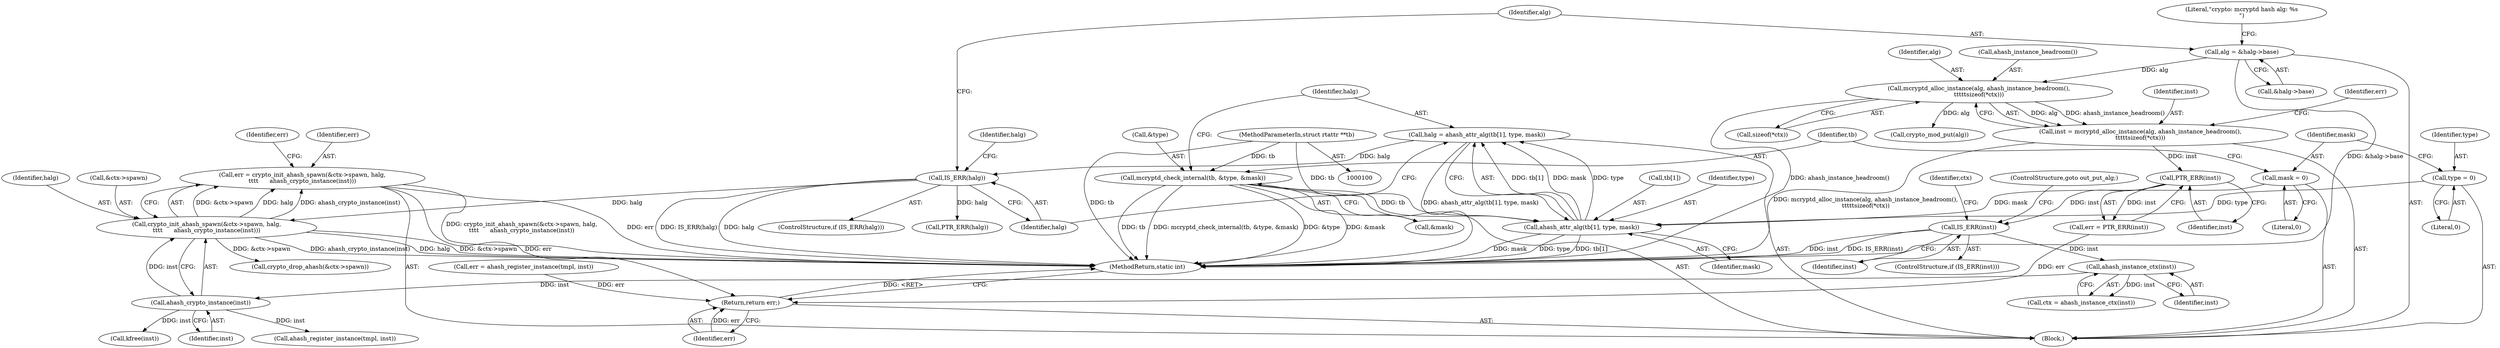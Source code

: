 digraph "0_linux_48a992727d82cb7db076fa15d372178743b1f4cd_0@API" {
"1000174" [label="(Call,err = crypto_init_ahash_spawn(&ctx->spawn, halg,\n\t\t\t\t      ahash_crypto_instance(inst)))"];
"1000176" [label="(Call,crypto_init_ahash_spawn(&ctx->spawn, halg,\n\t\t\t\t      ahash_crypto_instance(inst)))"];
"1000133" [label="(Call,IS_ERR(halg))"];
"1000124" [label="(Call,halg = ahash_attr_alg(tb[1], type, mask))"];
"1000126" [label="(Call,ahash_attr_alg(tb[1], type, mask))"];
"1000118" [label="(Call,mcryptd_check_internal(tb, &type, &mask))"];
"1000102" [label="(MethodParameterIn,struct rtattr **tb)"];
"1000110" [label="(Call,type = 0)"];
"1000114" [label="(Call,mask = 0)"];
"1000182" [label="(Call,ahash_crypto_instance(inst))"];
"1000167" [label="(Call,ahash_instance_ctx(inst))"];
"1000162" [label="(Call,IS_ERR(inst))"];
"1000159" [label="(Call,PTR_ERR(inst))"];
"1000149" [label="(Call,inst = mcryptd_alloc_instance(alg, ahash_instance_headroom(),\n\t\t\t\t\tsizeof(*ctx)))"];
"1000151" [label="(Call,mcryptd_alloc_instance(alg, ahash_instance_headroom(),\n\t\t\t\t\tsizeof(*ctx)))"];
"1000138" [label="(Call,alg = &halg->base)"];
"1000341" [label="(Return,return err;)"];
"1000168" [label="(Identifier,inst)"];
"1000154" [label="(Call,sizeof(*ctx))"];
"1000336" [label="(Call,kfree(inst))"];
"1000138" [label="(Call,alg = &halg->base)"];
"1000185" [label="(Identifier,err)"];
"1000175" [label="(Identifier,err)"];
"1000110" [label="(Call,type = 0)"];
"1000112" [label="(Literal,0)"];
"1000182" [label="(Call,ahash_crypto_instance(inst))"];
"1000176" [label="(Call,crypto_init_ahash_spawn(&ctx->spawn, halg,\n\t\t\t\t      ahash_crypto_instance(inst)))"];
"1000119" [label="(Identifier,tb)"];
"1000163" [label="(Identifier,inst)"];
"1000149" [label="(Call,inst = mcryptd_alloc_instance(alg, ahash_instance_headroom(),\n\t\t\t\t\tsizeof(*ctx)))"];
"1000330" [label="(Call,crypto_drop_ahash(&ctx->spawn))"];
"1000122" [label="(Call,&mask)"];
"1000342" [label="(Identifier,err)"];
"1000322" [label="(Call,err = ahash_register_instance(tmpl, inst))"];
"1000139" [label="(Identifier,alg)"];
"1000174" [label="(Call,err = crypto_init_ahash_spawn(&ctx->spawn, halg,\n\t\t\t\t      ahash_crypto_instance(inst)))"];
"1000120" [label="(Call,&type)"];
"1000166" [label="(Identifier,ctx)"];
"1000152" [label="(Identifier,alg)"];
"1000159" [label="(Call,PTR_ERR(inst))"];
"1000140" [label="(Call,&halg->base)"];
"1000162" [label="(Call,IS_ERR(inst))"];
"1000145" [label="(Literal,\"crypto: mcryptd hash alg: %s\n\")"];
"1000181" [label="(Identifier,halg)"];
"1000161" [label="(ControlStructure,if (IS_ERR(inst)))"];
"1000324" [label="(Call,ahash_register_instance(tmpl, inst))"];
"1000151" [label="(Call,mcryptd_alloc_instance(alg, ahash_instance_headroom(),\n\t\t\t\t\tsizeof(*ctx)))"];
"1000125" [label="(Identifier,halg)"];
"1000177" [label="(Call,&ctx->spawn)"];
"1000104" [label="(Block,)"];
"1000131" [label="(Identifier,mask)"];
"1000153" [label="(Call,ahash_instance_headroom())"];
"1000150" [label="(Identifier,inst)"];
"1000116" [label="(Literal,0)"];
"1000160" [label="(Identifier,inst)"];
"1000137" [label="(Identifier,halg)"];
"1000164" [label="(ControlStructure,goto out_put_alg;)"];
"1000132" [label="(ControlStructure,if (IS_ERR(halg)))"];
"1000127" [label="(Call,tb[1])"];
"1000118" [label="(Call,mcryptd_check_internal(tb, &type, &mask))"];
"1000165" [label="(Call,ctx = ahash_instance_ctx(inst))"];
"1000341" [label="(Return,return err;)"];
"1000115" [label="(Identifier,mask)"];
"1000343" [label="(MethodReturn,static int)"];
"1000114" [label="(Call,mask = 0)"];
"1000158" [label="(Identifier,err)"];
"1000133" [label="(Call,IS_ERR(halg))"];
"1000136" [label="(Call,PTR_ERR(halg))"];
"1000124" [label="(Call,halg = ahash_attr_alg(tb[1], type, mask))"];
"1000126" [label="(Call,ahash_attr_alg(tb[1], type, mask))"];
"1000130" [label="(Identifier,type)"];
"1000134" [label="(Identifier,halg)"];
"1000102" [label="(MethodParameterIn,struct rtattr **tb)"];
"1000183" [label="(Identifier,inst)"];
"1000167" [label="(Call,ahash_instance_ctx(inst))"];
"1000157" [label="(Call,err = PTR_ERR(inst))"];
"1000111" [label="(Identifier,type)"];
"1000339" [label="(Call,crypto_mod_put(alg))"];
"1000174" -> "1000104"  [label="AST: "];
"1000174" -> "1000176"  [label="CFG: "];
"1000175" -> "1000174"  [label="AST: "];
"1000176" -> "1000174"  [label="AST: "];
"1000185" -> "1000174"  [label="CFG: "];
"1000174" -> "1000343"  [label="DDG: crypto_init_ahash_spawn(&ctx->spawn, halg,\n\t\t\t\t      ahash_crypto_instance(inst))"];
"1000174" -> "1000343"  [label="DDG: err"];
"1000176" -> "1000174"  [label="DDG: &ctx->spawn"];
"1000176" -> "1000174"  [label="DDG: halg"];
"1000176" -> "1000174"  [label="DDG: ahash_crypto_instance(inst)"];
"1000174" -> "1000341"  [label="DDG: err"];
"1000176" -> "1000182"  [label="CFG: "];
"1000177" -> "1000176"  [label="AST: "];
"1000181" -> "1000176"  [label="AST: "];
"1000182" -> "1000176"  [label="AST: "];
"1000176" -> "1000343"  [label="DDG: ahash_crypto_instance(inst)"];
"1000176" -> "1000343"  [label="DDG: halg"];
"1000176" -> "1000343"  [label="DDG: &ctx->spawn"];
"1000133" -> "1000176"  [label="DDG: halg"];
"1000182" -> "1000176"  [label="DDG: inst"];
"1000176" -> "1000330"  [label="DDG: &ctx->spawn"];
"1000133" -> "1000132"  [label="AST: "];
"1000133" -> "1000134"  [label="CFG: "];
"1000134" -> "1000133"  [label="AST: "];
"1000137" -> "1000133"  [label="CFG: "];
"1000139" -> "1000133"  [label="CFG: "];
"1000133" -> "1000343"  [label="DDG: halg"];
"1000133" -> "1000343"  [label="DDG: IS_ERR(halg)"];
"1000124" -> "1000133"  [label="DDG: halg"];
"1000133" -> "1000136"  [label="DDG: halg"];
"1000124" -> "1000104"  [label="AST: "];
"1000124" -> "1000126"  [label="CFG: "];
"1000125" -> "1000124"  [label="AST: "];
"1000126" -> "1000124"  [label="AST: "];
"1000134" -> "1000124"  [label="CFG: "];
"1000124" -> "1000343"  [label="DDG: ahash_attr_alg(tb[1], type, mask)"];
"1000126" -> "1000124"  [label="DDG: tb[1]"];
"1000126" -> "1000124"  [label="DDG: type"];
"1000126" -> "1000124"  [label="DDG: mask"];
"1000126" -> "1000131"  [label="CFG: "];
"1000127" -> "1000126"  [label="AST: "];
"1000130" -> "1000126"  [label="AST: "];
"1000131" -> "1000126"  [label="AST: "];
"1000126" -> "1000343"  [label="DDG: type"];
"1000126" -> "1000343"  [label="DDG: tb[1]"];
"1000126" -> "1000343"  [label="DDG: mask"];
"1000118" -> "1000126"  [label="DDG: tb"];
"1000102" -> "1000126"  [label="DDG: tb"];
"1000110" -> "1000126"  [label="DDG: type"];
"1000114" -> "1000126"  [label="DDG: mask"];
"1000118" -> "1000104"  [label="AST: "];
"1000118" -> "1000122"  [label="CFG: "];
"1000119" -> "1000118"  [label="AST: "];
"1000120" -> "1000118"  [label="AST: "];
"1000122" -> "1000118"  [label="AST: "];
"1000125" -> "1000118"  [label="CFG: "];
"1000118" -> "1000343"  [label="DDG: mcryptd_check_internal(tb, &type, &mask)"];
"1000118" -> "1000343"  [label="DDG: &type"];
"1000118" -> "1000343"  [label="DDG: &mask"];
"1000118" -> "1000343"  [label="DDG: tb"];
"1000102" -> "1000118"  [label="DDG: tb"];
"1000102" -> "1000100"  [label="AST: "];
"1000102" -> "1000343"  [label="DDG: tb"];
"1000110" -> "1000104"  [label="AST: "];
"1000110" -> "1000112"  [label="CFG: "];
"1000111" -> "1000110"  [label="AST: "];
"1000112" -> "1000110"  [label="AST: "];
"1000115" -> "1000110"  [label="CFG: "];
"1000114" -> "1000104"  [label="AST: "];
"1000114" -> "1000116"  [label="CFG: "];
"1000115" -> "1000114"  [label="AST: "];
"1000116" -> "1000114"  [label="AST: "];
"1000119" -> "1000114"  [label="CFG: "];
"1000182" -> "1000183"  [label="CFG: "];
"1000183" -> "1000182"  [label="AST: "];
"1000167" -> "1000182"  [label="DDG: inst"];
"1000182" -> "1000324"  [label="DDG: inst"];
"1000182" -> "1000336"  [label="DDG: inst"];
"1000167" -> "1000165"  [label="AST: "];
"1000167" -> "1000168"  [label="CFG: "];
"1000168" -> "1000167"  [label="AST: "];
"1000165" -> "1000167"  [label="CFG: "];
"1000167" -> "1000165"  [label="DDG: inst"];
"1000162" -> "1000167"  [label="DDG: inst"];
"1000162" -> "1000161"  [label="AST: "];
"1000162" -> "1000163"  [label="CFG: "];
"1000163" -> "1000162"  [label="AST: "];
"1000164" -> "1000162"  [label="CFG: "];
"1000166" -> "1000162"  [label="CFG: "];
"1000162" -> "1000343"  [label="DDG: inst"];
"1000162" -> "1000343"  [label="DDG: IS_ERR(inst)"];
"1000159" -> "1000162"  [label="DDG: inst"];
"1000159" -> "1000157"  [label="AST: "];
"1000159" -> "1000160"  [label="CFG: "];
"1000160" -> "1000159"  [label="AST: "];
"1000157" -> "1000159"  [label="CFG: "];
"1000159" -> "1000157"  [label="DDG: inst"];
"1000149" -> "1000159"  [label="DDG: inst"];
"1000149" -> "1000104"  [label="AST: "];
"1000149" -> "1000151"  [label="CFG: "];
"1000150" -> "1000149"  [label="AST: "];
"1000151" -> "1000149"  [label="AST: "];
"1000158" -> "1000149"  [label="CFG: "];
"1000149" -> "1000343"  [label="DDG: mcryptd_alloc_instance(alg, ahash_instance_headroom(),\n\t\t\t\t\tsizeof(*ctx))"];
"1000151" -> "1000149"  [label="DDG: alg"];
"1000151" -> "1000149"  [label="DDG: ahash_instance_headroom()"];
"1000151" -> "1000154"  [label="CFG: "];
"1000152" -> "1000151"  [label="AST: "];
"1000153" -> "1000151"  [label="AST: "];
"1000154" -> "1000151"  [label="AST: "];
"1000151" -> "1000343"  [label="DDG: ahash_instance_headroom()"];
"1000138" -> "1000151"  [label="DDG: alg"];
"1000151" -> "1000339"  [label="DDG: alg"];
"1000138" -> "1000104"  [label="AST: "];
"1000138" -> "1000140"  [label="CFG: "];
"1000139" -> "1000138"  [label="AST: "];
"1000140" -> "1000138"  [label="AST: "];
"1000145" -> "1000138"  [label="CFG: "];
"1000138" -> "1000343"  [label="DDG: &halg->base"];
"1000341" -> "1000104"  [label="AST: "];
"1000341" -> "1000342"  [label="CFG: "];
"1000342" -> "1000341"  [label="AST: "];
"1000343" -> "1000341"  [label="CFG: "];
"1000341" -> "1000343"  [label="DDG: <RET>"];
"1000342" -> "1000341"  [label="DDG: err"];
"1000157" -> "1000341"  [label="DDG: err"];
"1000322" -> "1000341"  [label="DDG: err"];
}
